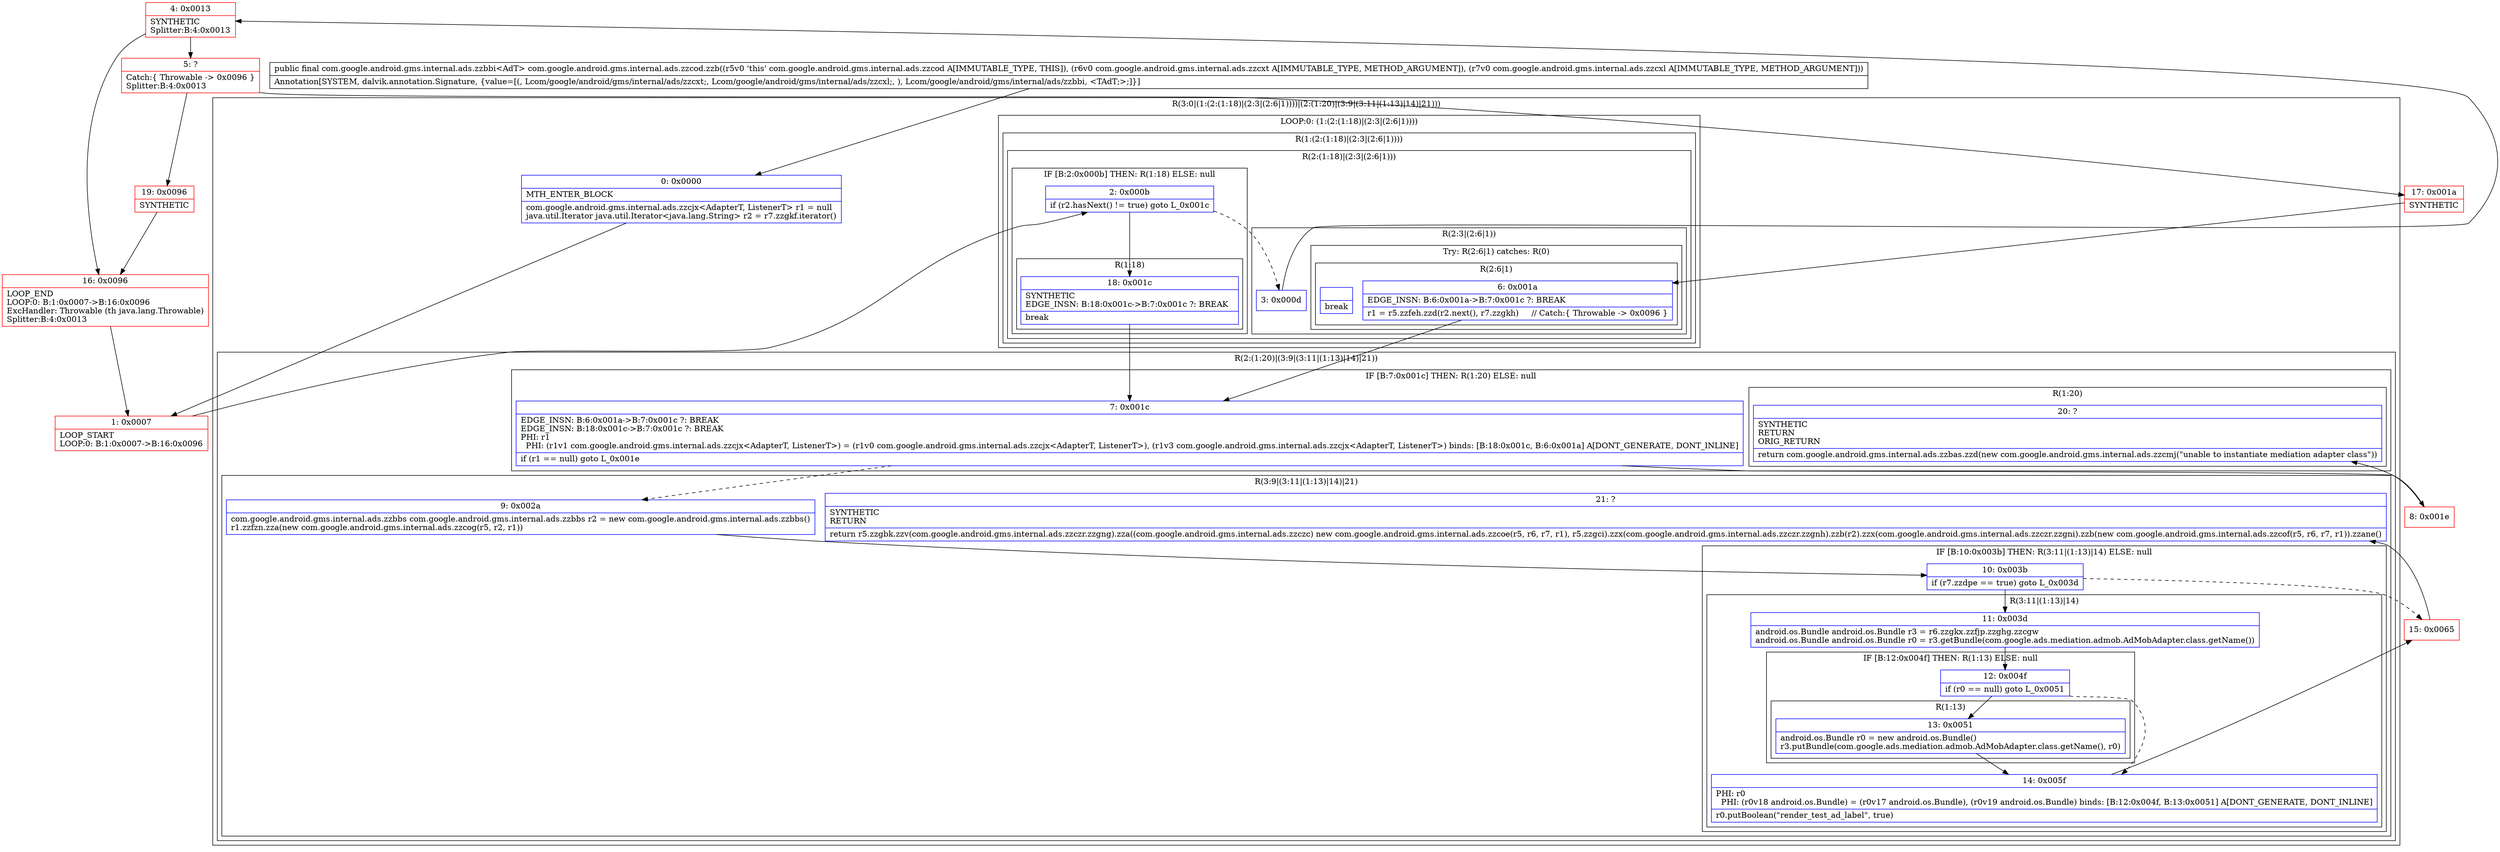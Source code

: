 digraph "CFG forcom.google.android.gms.internal.ads.zzcod.zzb(Lcom\/google\/android\/gms\/internal\/ads\/zzcxt;Lcom\/google\/android\/gms\/internal\/ads\/zzcxl;)Lcom\/google\/android\/gms\/internal\/ads\/zzbbi;" {
subgraph cluster_Region_1580697551 {
label = "R(3:0|(1:(2:(1:18)|(2:3|(2:6|1))))|(2:(1:20)|(3:9|(3:11|(1:13)|14)|21)))";
node [shape=record,color=blue];
Node_0 [shape=record,label="{0\:\ 0x0000|MTH_ENTER_BLOCK\l|com.google.android.gms.internal.ads.zzcjx\<AdapterT, ListenerT\> r1 = null\ljava.util.Iterator java.util.Iterator\<java.lang.String\> r2 = r7.zzgkf.iterator()\l}"];
subgraph cluster_LoopRegion_1803089386 {
label = "LOOP:0: (1:(2:(1:18)|(2:3|(2:6|1))))";
node [shape=record,color=blue];
subgraph cluster_Region_178421473 {
label = "R(1:(2:(1:18)|(2:3|(2:6|1))))";
node [shape=record,color=blue];
subgraph cluster_Region_221452120 {
label = "R(2:(1:18)|(2:3|(2:6|1)))";
node [shape=record,color=blue];
subgraph cluster_IfRegion_1130431421 {
label = "IF [B:2:0x000b] THEN: R(1:18) ELSE: null";
node [shape=record,color=blue];
Node_2 [shape=record,label="{2\:\ 0x000b|if (r2.hasNext() != true) goto L_0x001c\l}"];
subgraph cluster_Region_1446898708 {
label = "R(1:18)";
node [shape=record,color=blue];
Node_18 [shape=record,label="{18\:\ 0x001c|SYNTHETIC\lEDGE_INSN: B:18:0x001c\-\>B:7:0x001c ?: BREAK  \l|break\l}"];
}
}
subgraph cluster_Region_2051445916 {
label = "R(2:3|(2:6|1))";
node [shape=record,color=blue];
Node_3 [shape=record,label="{3\:\ 0x000d}"];
subgraph cluster_TryCatchRegion_1670031427 {
label = "Try: R(2:6|1) catches: R(0)";
node [shape=record,color=blue];
subgraph cluster_Region_1944397426 {
label = "R(2:6|1)";
node [shape=record,color=blue];
Node_6 [shape=record,label="{6\:\ 0x001a|EDGE_INSN: B:6:0x001a\-\>B:7:0x001c ?: BREAK  \l|r1 = r5.zzfeh.zzd(r2.next(), r7.zzgkh)     \/\/ Catch:\{ Throwable \-\> 0x0096 \}\l}"];
Node_InsnContainer_1981217469 [shape=record,label="{|break\l}"];
}
subgraph cluster_Region_1341318439 {
label = "R(0) | ExcHandler: Throwable (th java.lang.Throwable)\l";
node [shape=record,color=blue];
}
}
}
}
}
}
subgraph cluster_Region_31353393 {
label = "R(2:(1:20)|(3:9|(3:11|(1:13)|14)|21))";
node [shape=record,color=blue];
subgraph cluster_IfRegion_200124128 {
label = "IF [B:7:0x001c] THEN: R(1:20) ELSE: null";
node [shape=record,color=blue];
Node_7 [shape=record,label="{7\:\ 0x001c|EDGE_INSN: B:6:0x001a\-\>B:7:0x001c ?: BREAK  \lEDGE_INSN: B:18:0x001c\-\>B:7:0x001c ?: BREAK  \lPHI: r1 \l  PHI: (r1v1 com.google.android.gms.internal.ads.zzcjx\<AdapterT, ListenerT\>) = (r1v0 com.google.android.gms.internal.ads.zzcjx\<AdapterT, ListenerT\>), (r1v3 com.google.android.gms.internal.ads.zzcjx\<AdapterT, ListenerT\>) binds: [B:18:0x001c, B:6:0x001a] A[DONT_GENERATE, DONT_INLINE]\l|if (r1 == null) goto L_0x001e\l}"];
subgraph cluster_Region_924848889 {
label = "R(1:20)";
node [shape=record,color=blue];
Node_20 [shape=record,label="{20\:\ ?|SYNTHETIC\lRETURN\lORIG_RETURN\l|return com.google.android.gms.internal.ads.zzbas.zzd(new com.google.android.gms.internal.ads.zzcmj(\"unable to instantiate mediation adapter class\"))\l}"];
}
}
subgraph cluster_Region_554361260 {
label = "R(3:9|(3:11|(1:13)|14)|21)";
node [shape=record,color=blue];
Node_9 [shape=record,label="{9\:\ 0x002a|com.google.android.gms.internal.ads.zzbbs com.google.android.gms.internal.ads.zzbbs r2 = new com.google.android.gms.internal.ads.zzbbs()\lr1.zzfzn.zza(new com.google.android.gms.internal.ads.zzcog(r5, r2, r1))\l}"];
subgraph cluster_IfRegion_1981990322 {
label = "IF [B:10:0x003b] THEN: R(3:11|(1:13)|14) ELSE: null";
node [shape=record,color=blue];
Node_10 [shape=record,label="{10\:\ 0x003b|if (r7.zzdpe == true) goto L_0x003d\l}"];
subgraph cluster_Region_434993941 {
label = "R(3:11|(1:13)|14)";
node [shape=record,color=blue];
Node_11 [shape=record,label="{11\:\ 0x003d|android.os.Bundle android.os.Bundle r3 = r6.zzgkx.zzfjp.zzghg.zzcgw\landroid.os.Bundle android.os.Bundle r0 = r3.getBundle(com.google.ads.mediation.admob.AdMobAdapter.class.getName())\l}"];
subgraph cluster_IfRegion_161516969 {
label = "IF [B:12:0x004f] THEN: R(1:13) ELSE: null";
node [shape=record,color=blue];
Node_12 [shape=record,label="{12\:\ 0x004f|if (r0 == null) goto L_0x0051\l}"];
subgraph cluster_Region_2136020078 {
label = "R(1:13)";
node [shape=record,color=blue];
Node_13 [shape=record,label="{13\:\ 0x0051|android.os.Bundle r0 = new android.os.Bundle()\lr3.putBundle(com.google.ads.mediation.admob.AdMobAdapter.class.getName(), r0)\l}"];
}
}
Node_14 [shape=record,label="{14\:\ 0x005f|PHI: r0 \l  PHI: (r0v18 android.os.Bundle) = (r0v17 android.os.Bundle), (r0v19 android.os.Bundle) binds: [B:12:0x004f, B:13:0x0051] A[DONT_GENERATE, DONT_INLINE]\l|r0.putBoolean(\"render_test_ad_label\", true)\l}"];
}
}
Node_21 [shape=record,label="{21\:\ ?|SYNTHETIC\lRETURN\l|return r5.zzgbk.zzv(com.google.android.gms.internal.ads.zzczr.zzgng).zza((com.google.android.gms.internal.ads.zzczc) new com.google.android.gms.internal.ads.zzcoe(r5, r6, r7, r1), r5.zzgci).zzx(com.google.android.gms.internal.ads.zzczr.zzgnh).zzb(r2).zzx(com.google.android.gms.internal.ads.zzczr.zzgni).zzb(new com.google.android.gms.internal.ads.zzcof(r5, r6, r7, r1)).zzane()\l}"];
}
}
}
subgraph cluster_Region_1341318439 {
label = "R(0) | ExcHandler: Throwable (th java.lang.Throwable)\l";
node [shape=record,color=blue];
}
Node_1 [shape=record,color=red,label="{1\:\ 0x0007|LOOP_START\lLOOP:0: B:1:0x0007\-\>B:16:0x0096\l}"];
Node_4 [shape=record,color=red,label="{4\:\ 0x0013|SYNTHETIC\lSplitter:B:4:0x0013\l}"];
Node_5 [shape=record,color=red,label="{5\:\ ?|Catch:\{ Throwable \-\> 0x0096 \}\lSplitter:B:4:0x0013\l}"];
Node_8 [shape=record,color=red,label="{8\:\ 0x001e}"];
Node_15 [shape=record,color=red,label="{15\:\ 0x0065}"];
Node_16 [shape=record,color=red,label="{16\:\ 0x0096|LOOP_END\lLOOP:0: B:1:0x0007\-\>B:16:0x0096\lExcHandler: Throwable (th java.lang.Throwable)\lSplitter:B:4:0x0013\l}"];
Node_17 [shape=record,color=red,label="{17\:\ 0x001a|SYNTHETIC\l}"];
Node_19 [shape=record,color=red,label="{19\:\ 0x0096|SYNTHETIC\l}"];
MethodNode[shape=record,label="{public final com.google.android.gms.internal.ads.zzbbi\<AdT\> com.google.android.gms.internal.ads.zzcod.zzb((r5v0 'this' com.google.android.gms.internal.ads.zzcod A[IMMUTABLE_TYPE, THIS]), (r6v0 com.google.android.gms.internal.ads.zzcxt A[IMMUTABLE_TYPE, METHOD_ARGUMENT]), (r7v0 com.google.android.gms.internal.ads.zzcxl A[IMMUTABLE_TYPE, METHOD_ARGUMENT]))  | Annotation[SYSTEM, dalvik.annotation.Signature, \{value=[(, Lcom\/google\/android\/gms\/internal\/ads\/zzcxt;, Lcom\/google\/android\/gms\/internal\/ads\/zzcxl;, ), Lcom\/google\/android\/gms\/internal\/ads\/zzbbi, \<TAdT;\>;]\}]\l}"];
MethodNode -> Node_0;
Node_0 -> Node_1;
Node_2 -> Node_3[style=dashed];
Node_2 -> Node_18;
Node_18 -> Node_7;
Node_3 -> Node_4;
Node_6 -> Node_7;
Node_7 -> Node_8;
Node_7 -> Node_9[style=dashed];
Node_9 -> Node_10;
Node_10 -> Node_11;
Node_10 -> Node_15[style=dashed];
Node_11 -> Node_12;
Node_12 -> Node_13;
Node_12 -> Node_14[style=dashed];
Node_13 -> Node_14;
Node_14 -> Node_15;
Node_1 -> Node_2;
Node_4 -> Node_5;
Node_4 -> Node_16;
Node_5 -> Node_17;
Node_5 -> Node_19;
Node_8 -> Node_20;
Node_15 -> Node_21;
Node_16 -> Node_1;
Node_17 -> Node_6;
Node_19 -> Node_16;
}


